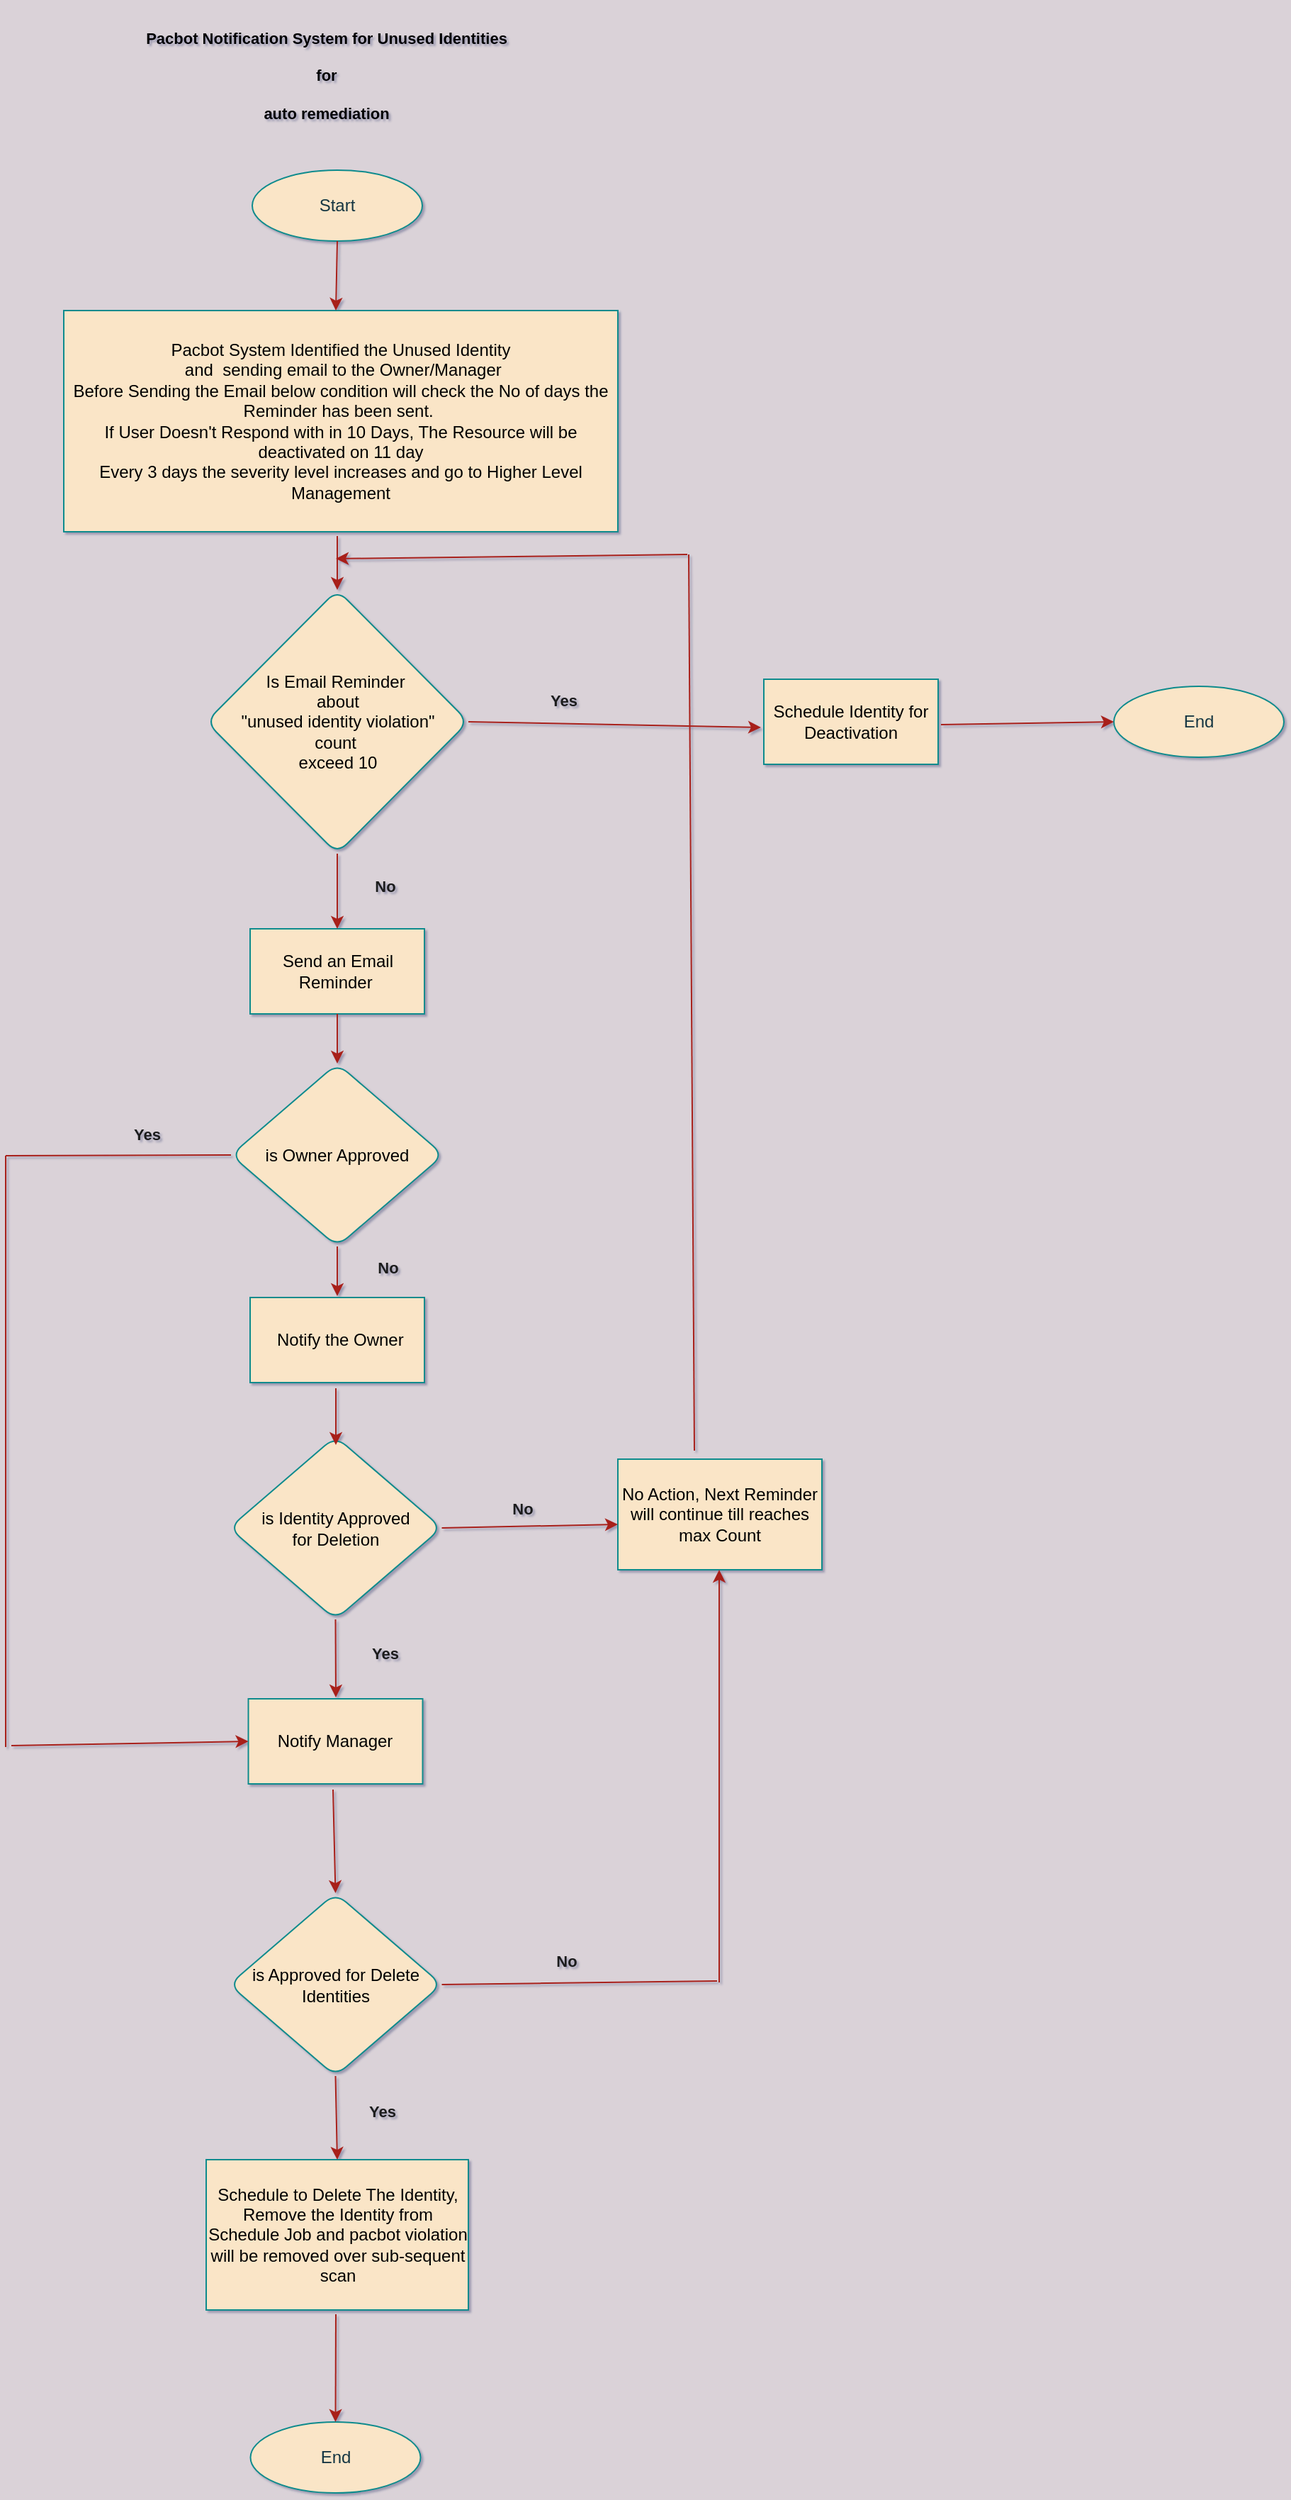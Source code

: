 <mxfile version="20.5.1" type="github" pages="3">
  <diagram id="2F7PlmNA8KwAkaLONM8t" name="Page-1">
    <mxGraphModel dx="1038" dy="5260" grid="0" gridSize="10" guides="1" tooltips="1" connect="1" arrows="1" fold="1" page="1" pageScale="1" pageWidth="3300" pageHeight="4681" background="#DAD2D8" math="0" shadow="1">
      <root>
        <mxCell id="0" />
        <mxCell id="1" parent="0" />
        <mxCell id="W3dbQqCWbhaAqqRiF6k4-5" value="&lt;p style=&quot;line-height: 1.3;&quot;&gt;&lt;/p&gt;&lt;div style=&quot;font-size: 11px;&quot;&gt;&lt;span style=&quot;background-color: initial;&quot;&gt;&lt;font style=&quot;font-size: 11px; line-height: 0.5;&quot;&gt;Pacbot Notification System for Unused Identities&lt;/font&gt;&lt;/span&gt;&lt;/div&gt;&lt;div style=&quot;font-size: 11px;&quot;&gt;&lt;font style=&quot;font-size: 11px;&quot;&gt;&lt;br&gt;&lt;/font&gt;&lt;/div&gt;&lt;div style=&quot;font-size: 11px;&quot;&gt;&lt;span style=&quot;background-color: initial;&quot;&gt;&lt;font style=&quot;font-size: 11px;&quot;&gt;for&lt;/font&gt;&lt;/span&gt;&lt;/div&gt;&lt;div style=&quot;font-size: 11px;&quot;&gt;&lt;font style=&quot;font-size: 11px;&quot;&gt;&lt;br&gt;&lt;/font&gt;&lt;/div&gt;&lt;div style=&quot;font-size: 11px;&quot;&gt;&lt;span style=&quot;background-color: initial;&quot;&gt;&lt;font style=&quot;font-size: 11px;&quot;&gt;auto remediation&lt;/font&gt;&lt;/span&gt;&lt;/div&gt;&lt;div style=&quot;font-size: 11px;&quot;&gt;&lt;br&gt;&lt;/div&gt;&lt;p&gt;&lt;/p&gt;" style="text;html=1;align=center;verticalAlign=middle;resizable=0;points=[];autosize=1;strokeColor=none;fillColor=none;fontStyle=1" parent="1" vertex="1">
          <mxGeometry x="302" y="-55" width="280" height="120" as="geometry" />
        </mxCell>
        <mxCell id="R-KmBz6XwgTwp_nhuJev-1" value="Start" style="ellipse;whiteSpace=wrap;html=1;fillColor=#FAE5C7;strokeColor=#0F8B8D;fontColor=#143642;rounded=1;" vertex="1" parent="1">
          <mxGeometry x="390" y="65" width="120" height="50" as="geometry" />
        </mxCell>
        <mxCell id="dmY6eLyhcPaqUCEm_zDu-1" value="&lt;span style=&quot;color: rgb(0, 0, 0);&quot;&gt;Pacbot System Identified the Unused Identity&lt;/span&gt;&lt;br style=&quot;color: rgb(0, 0, 0);&quot;&gt;&lt;span style=&quot;color: rgb(0, 0, 0);&quot;&gt;&amp;nbsp;and&amp;nbsp; sending email to the Owner/Manager&lt;/span&gt;&lt;br style=&quot;color: rgb(0, 0, 0);&quot;&gt;&lt;span style=&quot;color: rgb(0, 0, 0);&quot;&gt;Before Sending the Email below condition will check the No of days the Reminder has been sent.&amp;nbsp;&lt;/span&gt;&lt;br style=&quot;color: rgb(0, 0, 0);&quot;&gt;&lt;span style=&quot;color: rgb(0, 0, 0);&quot;&gt;If User Doesn&#39;t Respond with in 10 Days, The Resource will be deactivated on 11 day&lt;/span&gt;&lt;br style=&quot;color: rgb(0, 0, 0);&quot;&gt;&lt;span style=&quot;color: rgb(0, 0, 0);&quot;&gt;Every 3 days the severity level increases and go to Higher Level Management&lt;/span&gt;" style="rounded=0;whiteSpace=wrap;html=1;fillColor=#FAE5C7;strokeColor=#0F8B8D;fontColor=#143642;" vertex="1" parent="1">
          <mxGeometry x="257" y="164" width="391" height="156" as="geometry" />
        </mxCell>
        <mxCell id="9-DCRsT159qGD98qSrp3-1" value="" style="endArrow=classic;html=1;rounded=1;strokeColor=#A8201A;fontColor=#143642;fillColor=#FAE5C7;exitX=0.5;exitY=1;exitDx=0;exitDy=0;" edge="1" parent="1" source="R-KmBz6XwgTwp_nhuJev-1">
          <mxGeometry width="50" height="50" relative="1" as="geometry">
            <mxPoint x="400" y="110" as="sourcePoint" />
            <mxPoint x="449" y="164" as="targetPoint" />
          </mxGeometry>
        </mxCell>
        <mxCell id="jwTIWn02udrRTznz_PSJ-1" value="&lt;span style=&quot;color: rgb(0, 0, 0);&quot;&gt;Is Email Reminder&amp;nbsp;&lt;/span&gt;&lt;br style=&quot;color: rgb(0, 0, 0);&quot;&gt;&lt;span style=&quot;color: rgb(0, 0, 0);&quot;&gt;about&lt;/span&gt;&lt;br style=&quot;color: rgb(0, 0, 0);&quot;&gt;&lt;span style=&quot;color: rgb(0, 0, 0);&quot;&gt;&quot;unused identity violation&quot;&lt;/span&gt;&lt;br style=&quot;color: rgb(0, 0, 0);&quot;&gt;&lt;span style=&quot;color: rgb(0, 0, 0);&quot;&gt;count&amp;nbsp;&lt;/span&gt;&lt;br style=&quot;color: rgb(0, 0, 0);&quot;&gt;&lt;span style=&quot;color: rgb(0, 0, 0);&quot;&gt;exceed 10&lt;/span&gt;" style="rhombus;whiteSpace=wrap;html=1;fillColor=#FAE5C7;strokeColor=#0F8B8D;fontColor=#143642;rounded=1;" vertex="1" parent="1">
          <mxGeometry x="357.5" y="361" width="185" height="186" as="geometry" />
        </mxCell>
        <mxCell id="jwTIWn02udrRTznz_PSJ-2" value="" style="endArrow=classic;html=1;rounded=1;fontSize=11;fontColor=#FF6666;strokeColor=#A8201A;entryX=0.5;entryY=0;entryDx=0;entryDy=0;" edge="1" parent="1" target="jwTIWn02udrRTznz_PSJ-1">
          <mxGeometry width="50" height="50" relative="1" as="geometry">
            <mxPoint x="450" y="323" as="sourcePoint" />
            <mxPoint x="554" y="335" as="targetPoint" />
          </mxGeometry>
        </mxCell>
        <mxCell id="QlsAtQ3_KcV__r5to2Hw-1" value="&lt;span style=&quot;color: rgb(0, 0, 0);&quot;&gt;Schedule Identity for Deactivation&lt;/span&gt;" style="rounded=0;whiteSpace=wrap;html=1;strokeColor=#0F8B8D;fontColor=#143642;fillColor=#FAE5C7;" vertex="1" parent="1">
          <mxGeometry x="751" y="424" width="123" height="60" as="geometry" />
        </mxCell>
        <mxCell id="QlsAtQ3_KcV__r5to2Hw-2" value="" style="endArrow=classic;html=1;rounded=1;strokeColor=#A8201A;fontSize=11;fontColor=#FF6666;exitX=1;exitY=0.5;exitDx=0;exitDy=0;" edge="1" parent="1" source="jwTIWn02udrRTznz_PSJ-1">
          <mxGeometry width="50" height="50" relative="1" as="geometry">
            <mxPoint x="606" y="523" as="sourcePoint" />
            <mxPoint x="749" y="458" as="targetPoint" />
          </mxGeometry>
        </mxCell>
        <mxCell id="QlsAtQ3_KcV__r5to2Hw-3" value="&lt;font color=&quot;#1a1a1a&quot;&gt;&lt;b&gt;Yes&lt;/b&gt;&lt;/font&gt;" style="text;html=1;strokeColor=none;fillColor=none;align=center;verticalAlign=middle;whiteSpace=wrap;rounded=0;fontSize=11;fontColor=#FF6666;" vertex="1" parent="1">
          <mxGeometry x="580" y="424" width="60" height="30" as="geometry" />
        </mxCell>
        <mxCell id="QlsAtQ3_KcV__r5to2Hw-4" value="End" style="ellipse;whiteSpace=wrap;html=1;fillColor=#FAE5C7;strokeColor=#0F8B8D;fontColor=#143642;rounded=1;" vertex="1" parent="1">
          <mxGeometry x="998" y="429" width="120" height="50" as="geometry" />
        </mxCell>
        <mxCell id="QlsAtQ3_KcV__r5to2Hw-5" value="" style="endArrow=classic;html=1;rounded=1;strokeColor=#A8201A;fontSize=11;fontColor=#1A1A1A;entryX=0;entryY=0.5;entryDx=0;entryDy=0;" edge="1" parent="1" target="QlsAtQ3_KcV__r5to2Hw-4">
          <mxGeometry width="50" height="50" relative="1" as="geometry">
            <mxPoint x="876" y="456" as="sourcePoint" />
            <mxPoint x="947" y="418" as="targetPoint" />
          </mxGeometry>
        </mxCell>
        <mxCell id="QlsAtQ3_KcV__r5to2Hw-8" value="" style="endArrow=classic;html=1;rounded=1;strokeColor=#A8201A;fontSize=11;fontColor=#1A1A1A;" edge="1" parent="1">
          <mxGeometry width="50" height="50" relative="1" as="geometry">
            <mxPoint x="697" y="336" as="sourcePoint" />
            <mxPoint x="449" y="339" as="targetPoint" />
          </mxGeometry>
        </mxCell>
        <mxCell id="QlsAtQ3_KcV__r5to2Hw-9" value="&lt;span style=&quot;color: rgb(0, 0, 0);&quot;&gt;Send an Email Reminder&amp;nbsp;&lt;/span&gt;" style="rounded=0;whiteSpace=wrap;html=1;strokeColor=#0F8B8D;fontColor=#143642;fillColor=#FAE5C7;" vertex="1" parent="1">
          <mxGeometry x="388.5" y="600" width="123" height="60" as="geometry" />
        </mxCell>
        <mxCell id="QlsAtQ3_KcV__r5to2Hw-10" value="" style="endArrow=classic;html=1;rounded=1;strokeColor=#A8201A;fontSize=11;fontColor=#1A1A1A;entryX=0.5;entryY=0;entryDx=0;entryDy=0;exitX=0.5;exitY=1;exitDx=0;exitDy=0;" edge="1" parent="1" source="jwTIWn02udrRTznz_PSJ-1" target="QlsAtQ3_KcV__r5to2Hw-9">
          <mxGeometry width="50" height="50" relative="1" as="geometry">
            <mxPoint x="469" y="557" as="sourcePoint" />
            <mxPoint x="519" y="507" as="targetPoint" />
          </mxGeometry>
        </mxCell>
        <mxCell id="QlsAtQ3_KcV__r5to2Hw-11" value="&lt;b&gt;No&lt;/b&gt;" style="text;html=1;strokeColor=none;fillColor=none;align=center;verticalAlign=middle;whiteSpace=wrap;rounded=0;fontSize=11;fontColor=#1A1A1A;" vertex="1" parent="1">
          <mxGeometry x="454" y="555" width="60" height="30" as="geometry" />
        </mxCell>
        <mxCell id="QTlcEq7IekAfTr4NuBot-1" value="&lt;span style=&quot;color: rgb(0, 0, 0);&quot;&gt;is Owner Approved&lt;/span&gt;" style="rhombus;whiteSpace=wrap;html=1;fillColor=#FAE5C7;strokeColor=#0F8B8D;fontColor=#143642;rounded=1;" vertex="1" parent="1">
          <mxGeometry x="375" y="695" width="150" height="129" as="geometry" />
        </mxCell>
        <mxCell id="QTlcEq7IekAfTr4NuBot-2" value="" style="endArrow=classic;html=1;rounded=1;strokeColor=#A8201A;fontSize=11;fontColor=#1A1A1A;exitX=0.5;exitY=1;exitDx=0;exitDy=0;entryX=0.5;entryY=0;entryDx=0;entryDy=0;" edge="1" parent="1" source="QlsAtQ3_KcV__r5to2Hw-9" target="QTlcEq7IekAfTr4NuBot-1">
          <mxGeometry width="50" height="50" relative="1" as="geometry">
            <mxPoint x="478.75" y="708" as="sourcePoint" />
            <mxPoint x="528.75" y="658" as="targetPoint" />
          </mxGeometry>
        </mxCell>
        <mxCell id="QTlcEq7IekAfTr4NuBot-3" value="" style="endArrow=classic;html=1;rounded=1;strokeColor=#A8201A;fontSize=11;fontColor=#1A1A1A;exitX=0.5;exitY=1;exitDx=0;exitDy=0;" edge="1" parent="1" source="QTlcEq7IekAfTr4NuBot-1">
          <mxGeometry width="50" height="50" relative="1" as="geometry">
            <mxPoint x="469" y="837" as="sourcePoint" />
            <mxPoint x="450" y="859" as="targetPoint" />
          </mxGeometry>
        </mxCell>
        <mxCell id="QTlcEq7IekAfTr4NuBot-4" value="" style="endArrow=none;html=1;rounded=1;strokeColor=#A8201A;fontSize=11;fontColor=#1A1A1A;entryX=0;entryY=0.5;entryDx=0;entryDy=0;" edge="1" parent="1" target="QTlcEq7IekAfTr4NuBot-1">
          <mxGeometry width="50" height="50" relative="1" as="geometry">
            <mxPoint x="216" y="760" as="sourcePoint" />
            <mxPoint x="331" y="748" as="targetPoint" />
          </mxGeometry>
        </mxCell>
        <mxCell id="QTlcEq7IekAfTr4NuBot-5" value="&lt;span style=&quot;color: rgb(0, 0, 0);&quot;&gt;&amp;nbsp;Notify the Owner&lt;/span&gt;" style="rounded=0;whiteSpace=wrap;html=1;strokeColor=#0F8B8D;fontColor=#143642;fillColor=#FAE5C7;" vertex="1" parent="1">
          <mxGeometry x="388.5" y="860" width="123" height="60" as="geometry" />
        </mxCell>
        <mxCell id="QTlcEq7IekAfTr4NuBot-6" value="&lt;span style=&quot;color: rgb(0, 0, 0);&quot;&gt;is Identity Approved&lt;/span&gt;&lt;br style=&quot;color: rgb(0, 0, 0);&quot;&gt;&lt;span style=&quot;color: rgb(0, 0, 0);&quot;&gt;for Deletion&lt;/span&gt;" style="rhombus;whiteSpace=wrap;html=1;fillColor=#FAE5C7;strokeColor=#0F8B8D;fontColor=#143642;rounded=1;" vertex="1" parent="1">
          <mxGeometry x="373.75" y="958" width="150" height="129" as="geometry" />
        </mxCell>
        <mxCell id="QTlcEq7IekAfTr4NuBot-7" value="" style="endArrow=classic;html=1;rounded=1;strokeColor=#A8201A;fontSize=11;fontColor=#1A1A1A;" edge="1" parent="1">
          <mxGeometry width="50" height="50" relative="1" as="geometry">
            <mxPoint x="449" y="924" as="sourcePoint" />
            <mxPoint x="449" y="964" as="targetPoint" />
          </mxGeometry>
        </mxCell>
        <mxCell id="QTlcEq7IekAfTr4NuBot-9" value="&lt;span style=&quot;color: rgb(0, 0, 0);&quot;&gt;No Action, Next Reminder will continue till reaches max Count&lt;/span&gt;" style="rounded=0;whiteSpace=wrap;html=1;strokeColor=#0F8B8D;fontColor=#143642;fillColor=#FAE5C7;" vertex="1" parent="1">
          <mxGeometry x="648" y="974" width="144" height="78" as="geometry" />
        </mxCell>
        <mxCell id="QTlcEq7IekAfTr4NuBot-10" value="No" style="text;html=1;strokeColor=none;fillColor=none;align=center;verticalAlign=middle;whiteSpace=wrap;rounded=0;fontSize=11;fontColor=#1A1A1A;fontStyle=1" vertex="1" parent="1">
          <mxGeometry x="551" y="994" width="60" height="30" as="geometry" />
        </mxCell>
        <mxCell id="QTlcEq7IekAfTr4NuBot-11" value="" style="endArrow=classic;html=1;rounded=1;strokeColor=#A8201A;fontSize=11;fontColor=#1A1A1A;exitX=1;exitY=0.5;exitDx=0;exitDy=0;" edge="1" parent="1" source="QTlcEq7IekAfTr4NuBot-6">
          <mxGeometry width="50" height="50" relative="1" as="geometry">
            <mxPoint x="651" y="1047" as="sourcePoint" />
            <mxPoint x="648" y="1020" as="targetPoint" />
          </mxGeometry>
        </mxCell>
        <mxCell id="QTlcEq7IekAfTr4NuBot-12" value="&lt;span style=&quot;color: rgb(0, 0, 0);&quot;&gt;Notify Manager&lt;/span&gt;" style="rounded=0;whiteSpace=wrap;html=1;strokeColor=#0F8B8D;fontColor=#143642;fillColor=#FAE5C7;" vertex="1" parent="1">
          <mxGeometry x="387.25" y="1143" width="123" height="60" as="geometry" />
        </mxCell>
        <mxCell id="QTlcEq7IekAfTr4NuBot-13" value="" style="endArrow=classic;html=1;rounded=1;strokeColor=#A8201A;fontSize=11;fontColor=#1A1A1A;exitX=0.5;exitY=1;exitDx=0;exitDy=0;" edge="1" parent="1" source="QTlcEq7IekAfTr4NuBot-6">
          <mxGeometry width="50" height="50" relative="1" as="geometry">
            <mxPoint x="464" y="1098" as="sourcePoint" />
            <mxPoint x="449" y="1142" as="targetPoint" />
          </mxGeometry>
        </mxCell>
        <mxCell id="QTlcEq7IekAfTr4NuBot-16" value="Yes" style="text;html=1;strokeColor=none;fillColor=none;align=center;verticalAlign=middle;whiteSpace=wrap;rounded=0;fontSize=11;fontColor=#1A1A1A;fontStyle=1" vertex="1" parent="1">
          <mxGeometry x="454" y="1096" width="60" height="30" as="geometry" />
        </mxCell>
        <mxCell id="QTlcEq7IekAfTr4NuBot-17" value="&lt;span style=&quot;color: rgb(0, 0, 0);&quot;&gt;is Approved for Delete Identities&lt;/span&gt;" style="rhombus;whiteSpace=wrap;html=1;fillColor=#FAE5C7;strokeColor=#0F8B8D;fontColor=#143642;rounded=1;" vertex="1" parent="1">
          <mxGeometry x="373.75" y="1280" width="150" height="129" as="geometry" />
        </mxCell>
        <mxCell id="QTlcEq7IekAfTr4NuBot-18" value="" style="endArrow=classic;html=1;rounded=1;strokeColor=#A8201A;fontSize=11;fontColor=#1A1A1A;entryX=0.5;entryY=0;entryDx=0;entryDy=0;" edge="1" parent="1" target="QTlcEq7IekAfTr4NuBot-17">
          <mxGeometry width="50" height="50" relative="1" as="geometry">
            <mxPoint x="447" y="1207" as="sourcePoint" />
            <mxPoint x="599" y="1225" as="targetPoint" />
          </mxGeometry>
        </mxCell>
        <mxCell id="QTlcEq7IekAfTr4NuBot-19" value="" style="endArrow=none;html=1;rounded=1;strokeColor=#A8201A;fontSize=11;fontColor=#1A1A1A;exitX=1;exitY=0.5;exitDx=0;exitDy=0;" edge="1" parent="1" source="QTlcEq7IekAfTr4NuBot-17">
          <mxGeometry width="50" height="50" relative="1" as="geometry">
            <mxPoint x="556" y="1353" as="sourcePoint" />
            <mxPoint x="718" y="1342" as="targetPoint" />
          </mxGeometry>
        </mxCell>
        <mxCell id="QTlcEq7IekAfTr4NuBot-20" value="No" style="text;html=1;strokeColor=none;fillColor=none;align=center;verticalAlign=middle;whiteSpace=wrap;rounded=0;fontSize=11;fontColor=#1A1A1A;fontStyle=1" vertex="1" parent="1">
          <mxGeometry x="582" y="1313" width="60" height="30" as="geometry" />
        </mxCell>
        <mxCell id="QTlcEq7IekAfTr4NuBot-21" value="&lt;span style=&quot;color: rgb(0, 0, 0);&quot;&gt;Schedule to Delete The Identity, Remove the Identity from Schedule Job and pacbot violation will be removed over sub-sequent scan&lt;/span&gt;" style="rounded=0;whiteSpace=wrap;html=1;strokeColor=#0F8B8D;fontColor=#143642;fillColor=#FAE5C7;" vertex="1" parent="1">
          <mxGeometry x="357.5" y="1468" width="185" height="106" as="geometry" />
        </mxCell>
        <mxCell id="QTlcEq7IekAfTr4NuBot-22" value="" style="endArrow=classic;html=1;rounded=1;strokeColor=#A8201A;fontSize=11;fontColor=#1A1A1A;exitX=0.5;exitY=1;exitDx=0;exitDy=0;entryX=0.5;entryY=0;entryDx=0;entryDy=0;" edge="1" parent="1" source="QTlcEq7IekAfTr4NuBot-17" target="QTlcEq7IekAfTr4NuBot-21">
          <mxGeometry width="50" height="50" relative="1" as="geometry">
            <mxPoint x="492.5" y="1431" as="sourcePoint" />
            <mxPoint x="542.5" y="1381" as="targetPoint" />
          </mxGeometry>
        </mxCell>
        <mxCell id="QTlcEq7IekAfTr4NuBot-23" value="Yes" style="text;html=1;strokeColor=none;fillColor=none;align=center;verticalAlign=middle;whiteSpace=wrap;rounded=0;fontSize=11;fontColor=#1A1A1A;fontStyle=1" vertex="1" parent="1">
          <mxGeometry x="451.5" y="1419" width="60" height="30" as="geometry" />
        </mxCell>
        <mxCell id="QTlcEq7IekAfTr4NuBot-24" value="End" style="ellipse;whiteSpace=wrap;html=1;fillColor=#FAE5C7;strokeColor=#0F8B8D;fontColor=#143642;rounded=1;" vertex="1" parent="1">
          <mxGeometry x="388.75" y="1653" width="120" height="50" as="geometry" />
        </mxCell>
        <mxCell id="QTlcEq7IekAfTr4NuBot-25" value="" style="endArrow=classic;html=1;rounded=1;strokeColor=#A8201A;fontSize=11;fontColor=#1A1A1A;entryX=0.5;entryY=0;entryDx=0;entryDy=0;" edge="1" parent="1" target="QTlcEq7IekAfTr4NuBot-24">
          <mxGeometry width="50" height="50" relative="1" as="geometry">
            <mxPoint x="449" y="1577" as="sourcePoint" />
            <mxPoint x="452" y="1652" as="targetPoint" />
          </mxGeometry>
        </mxCell>
        <mxCell id="QTlcEq7IekAfTr4NuBot-26" value="" style="endArrow=classic;html=1;rounded=1;strokeColor=#A8201A;fontSize=11;fontColor=#1A1A1A;" edge="1" parent="1">
          <mxGeometry width="50" height="50" relative="1" as="geometry">
            <mxPoint x="719.5" y="1343" as="sourcePoint" />
            <mxPoint x="719.5" y="1052" as="targetPoint" />
          </mxGeometry>
        </mxCell>
        <mxCell id="QTlcEq7IekAfTr4NuBot-28" value="" style="endArrow=none;html=1;rounded=1;strokeColor=#A8201A;fontSize=11;fontColor=#1A1A1A;" edge="1" parent="1">
          <mxGeometry width="50" height="50" relative="1" as="geometry">
            <mxPoint x="702" y="968" as="sourcePoint" />
            <mxPoint x="698" y="336" as="targetPoint" />
          </mxGeometry>
        </mxCell>
        <mxCell id="QTlcEq7IekAfTr4NuBot-32" value="" style="endArrow=classic;html=1;rounded=1;strokeColor=#A8201A;fontSize=11;fontColor=#1A1A1A;entryX=0;entryY=0.5;entryDx=0;entryDy=0;" edge="1" parent="1" target="QTlcEq7IekAfTr4NuBot-12">
          <mxGeometry width="50" height="50" relative="1" as="geometry">
            <mxPoint x="220" y="1176" as="sourcePoint" />
            <mxPoint x="337" y="1155" as="targetPoint" />
          </mxGeometry>
        </mxCell>
        <mxCell id="QTlcEq7IekAfTr4NuBot-33" value="" style="endArrow=none;html=1;rounded=1;strokeColor=#A8201A;fontSize=11;fontColor=#1A1A1A;" edge="1" parent="1">
          <mxGeometry width="50" height="50" relative="1" as="geometry">
            <mxPoint x="216" y="1177" as="sourcePoint" />
            <mxPoint x="216" y="760" as="targetPoint" />
          </mxGeometry>
        </mxCell>
        <mxCell id="QTlcEq7IekAfTr4NuBot-34" value="No" style="text;html=1;strokeColor=none;fillColor=none;align=center;verticalAlign=middle;whiteSpace=wrap;rounded=0;fontSize=11;fontColor=#1A1A1A;fontStyle=1" vertex="1" parent="1">
          <mxGeometry x="456" y="824" width="60" height="30" as="geometry" />
        </mxCell>
        <mxCell id="QTlcEq7IekAfTr4NuBot-35" value="Yes" style="text;html=1;strokeColor=none;fillColor=none;align=center;verticalAlign=middle;whiteSpace=wrap;rounded=0;fontSize=11;fontColor=#1A1A1A;fontStyle=1" vertex="1" parent="1">
          <mxGeometry x="286" y="730" width="60" height="30" as="geometry" />
        </mxCell>
      </root>
    </mxGraphModel>
  </diagram>
  <diagram id="825jTVbD74pwmTZDXjiH" name="Page-2">
    <mxGraphModel dx="1038" dy="579" grid="1" gridSize="10" guides="1" tooltips="1" connect="1" arrows="1" fold="1" page="1" pageScale="1" pageWidth="850" pageHeight="1100" background="#DAD2D8" math="0" shadow="0">
      <root>
        <mxCell id="0" />
        <mxCell id="1" parent="0" />
        <mxCell id="1SHm4hPK-HVv81CH3Bw4-1" value="&lt;span&gt;Pacbot Notification System&lt;br&gt;to remove unused IAM Identities-User and Role&lt;/span&gt;" style="text;html=1;align=center;verticalAlign=middle;resizable=0;points=[];autosize=1;strokeColor=none;fillColor=none;fontColor=#143642;rounded=1;" parent="1" vertex="1">
          <mxGeometry x="260" y="5" width="280" height="40" as="geometry" />
        </mxCell>
        <mxCell id="a-1qxkQPkkysgRtW_MTr-1" value="Start" style="ellipse;whiteSpace=wrap;html=1;fillColor=#FAE5C7;strokeColor=#0F8B8D;fontColor=#143642;rounded=1;" parent="1" vertex="1">
          <mxGeometry x="340" y="60" width="120" height="50" as="geometry" />
        </mxCell>
        <mxCell id="7wdDZhYkI96YHoR5jbr_-1" value="Identify the unused accounts and roles and notify the owner" style="rounded=0;whiteSpace=wrap;html=1;fillColor=#FAE5C7;strokeColor=#0F8B8D;fontColor=#143642;" parent="1" vertex="1">
          <mxGeometry x="340" y="150" width="120" height="60" as="geometry" />
        </mxCell>
        <mxCell id="zMxUUMqIKeQ8fVVgzI87-1" value="&amp;nbsp;Is no of Email Reminders exceed max count" style="rhombus;whiteSpace=wrap;html=1;fillColor=#FAE5C7;strokeColor=#0F8B8D;fontColor=#143642;rounded=1;" parent="1" vertex="1">
          <mxGeometry x="325" y="240" width="150" height="160" as="geometry" />
        </mxCell>
        <mxCell id="ic0EezxAscp7aKQCOM13-2" value="Send the Email Reminder" style="rounded=0;whiteSpace=wrap;html=1;strokeColor=#0F8B8D;fontColor=#143642;fillColor=#FAE5C7;" parent="1" vertex="1">
          <mxGeometry x="340" y="440" width="120" height="60" as="geometry" />
        </mxCell>
        <mxCell id="94RmXtZy_hZAy45wh5ry-2" value="&lt;span style=&quot;color: rgb(0, 0, 0);&quot;&gt;is Approved for Deletion by Owner&lt;/span&gt;" style="rhombus;whiteSpace=wrap;html=1;fillColor=#FAE5C7;strokeColor=#0F8B8D;fontColor=#143642;rounded=1;" parent="1" vertex="1">
          <mxGeometry x="315" y="540" width="170" height="160" as="geometry" />
        </mxCell>
        <mxCell id="DrW6kKM9lPLiyRGYpazw-1" value="Notify the Manager" style="rounded=0;whiteSpace=wrap;html=1;strokeColor=#0F8B8D;fontColor=#143642;fillColor=#FAE5C7;" parent="1" vertex="1">
          <mxGeometry x="325" y="740" width="150" height="60" as="geometry" />
        </mxCell>
        <mxCell id="DK-w31bb5x8y7gX2XaGW-3" value="&lt;span style=&quot;color: rgb(0, 0, 0);&quot;&gt;is Approved for Deletion by Manager&lt;/span&gt;" style="rhombus;whiteSpace=wrap;html=1;fillColor=#FAE5C7;strokeColor=#0F8B8D;fontColor=#143642;rounded=1;" parent="1" vertex="1">
          <mxGeometry x="315" y="840" width="170" height="160" as="geometry" />
        </mxCell>
        <mxCell id="vRnMGKTtuLfXFsGvwRMY-1" value="Remove the identity from scheduled JOB" style="rounded=0;whiteSpace=wrap;html=1;strokeColor=#0F8B8D;fontColor=#143642;fillColor=#FAE5C7;" parent="1" vertex="1">
          <mxGeometry x="335" y="1110" width="120" height="60" as="geometry" />
        </mxCell>
        <mxCell id="vRnMGKTtuLfXFsGvwRMY-2" value="Mark the identity for Deletion" style="rounded=0;whiteSpace=wrap;html=1;strokeColor=#0F8B8D;fontColor=#143642;fillColor=#FAE5C7;" parent="1" vertex="1">
          <mxGeometry x="335" y="1220" width="120" height="60" as="geometry" />
        </mxCell>
        <mxCell id="NFCe-IUsvdAm8rzY-eAQ-1" value="End" style="ellipse;whiteSpace=wrap;html=1;rounded=0;strokeColor=#0F8B8D;fontColor=#143642;fillColor=#FAE5C7;" parent="1" vertex="1">
          <mxGeometry x="335" y="1320" width="120" height="80" as="geometry" />
        </mxCell>
        <mxCell id="08QDFl62JGAp28Ak1xsh-1" value="" style="endArrow=classic;html=1;rounded=1;strokeColor=#A8201A;fontColor=#143642;fillColor=#FAE5C7;" parent="1" edge="1">
          <mxGeometry width="50" height="50" relative="1" as="geometry">
            <mxPoint x="680" y="1050" as="sourcePoint" />
            <mxPoint x="400" y="1050" as="targetPoint" />
          </mxGeometry>
        </mxCell>
        <mxCell id="08QDFl62JGAp28Ak1xsh-2" value="" style="endArrow=none;html=1;rounded=1;strokeColor=#A8201A;fontColor=#143642;fillColor=#FAE5C7;" parent="1" edge="1">
          <mxGeometry width="50" height="50" relative="1" as="geometry">
            <mxPoint x="680" y="1050" as="sourcePoint" />
            <mxPoint x="680" y="320" as="targetPoint" />
          </mxGeometry>
        </mxCell>
        <mxCell id="08QDFl62JGAp28Ak1xsh-3" value="" style="endArrow=none;html=1;rounded=1;strokeColor=#A8201A;fontColor=#143642;fillColor=#FAE5C7;exitX=1;exitY=0.5;exitDx=0;exitDy=0;" parent="1" source="zMxUUMqIKeQ8fVVgzI87-1" edge="1">
          <mxGeometry width="50" height="50" relative="1" as="geometry">
            <mxPoint x="650" y="380" as="sourcePoint" />
            <mxPoint x="680" y="320" as="targetPoint" />
          </mxGeometry>
        </mxCell>
        <mxCell id="08QDFl62JGAp28Ak1xsh-4" value="Yes" style="text;html=1;strokeColor=none;fillColor=none;align=center;verticalAlign=middle;whiteSpace=wrap;rounded=0;fontColor=#143642;" parent="1" vertex="1">
          <mxGeometry x="520" y="290" width="60" height="30" as="geometry" />
        </mxCell>
        <mxCell id="08QDFl62JGAp28Ak1xsh-7" value="" style="endArrow=classic;html=1;rounded=1;strokeColor=#A8201A;fontColor=#143642;fillColor=#FAE5C7;exitX=0.5;exitY=1;exitDx=0;exitDy=0;entryX=0.5;entryY=0;entryDx=0;entryDy=0;" parent="1" source="vRnMGKTtuLfXFsGvwRMY-1" target="vRnMGKTtuLfXFsGvwRMY-2" edge="1">
          <mxGeometry width="50" height="50" relative="1" as="geometry">
            <mxPoint x="385" y="1210" as="sourcePoint" />
            <mxPoint x="410" y="1210" as="targetPoint" />
          </mxGeometry>
        </mxCell>
        <mxCell id="08QDFl62JGAp28Ak1xsh-8" value="" style="endArrow=classic;html=1;rounded=1;strokeColor=#A8201A;fontColor=#143642;fillColor=#FAE5C7;exitX=0.5;exitY=1;exitDx=0;exitDy=0;" parent="1" source="DK-w31bb5x8y7gX2XaGW-3" edge="1">
          <mxGeometry width="50" height="50" relative="1" as="geometry">
            <mxPoint x="360" y="1050" as="sourcePoint" />
            <mxPoint x="400" y="1100" as="targetPoint" />
          </mxGeometry>
        </mxCell>
        <mxCell id="08QDFl62JGAp28Ak1xsh-9" value="" style="endArrow=classic;html=1;rounded=1;strokeColor=#A8201A;fontColor=#143642;fillColor=#FAE5C7;exitX=0.5;exitY=1;exitDx=0;exitDy=0;entryX=0.5;entryY=0;entryDx=0;entryDy=0;" parent="1" source="vRnMGKTtuLfXFsGvwRMY-2" target="NFCe-IUsvdAm8rzY-eAQ-1" edge="1">
          <mxGeometry width="50" height="50" relative="1" as="geometry">
            <mxPoint x="405" y="1330" as="sourcePoint" />
            <mxPoint x="395" y="1310" as="targetPoint" />
          </mxGeometry>
        </mxCell>
        <mxCell id="08QDFl62JGAp28Ak1xsh-10" value="" style="endArrow=classic;html=1;rounded=1;strokeColor=#A8201A;fontColor=#143642;fillColor=#FAE5C7;entryX=0.5;entryY=0;entryDx=0;entryDy=0;exitX=0.5;exitY=1;exitDx=0;exitDy=0;" parent="1" source="DrW6kKM9lPLiyRGYpazw-1" target="DK-w31bb5x8y7gX2XaGW-3" edge="1">
          <mxGeometry width="50" height="50" relative="1" as="geometry">
            <mxPoint x="385" y="830" as="sourcePoint" />
            <mxPoint x="435" y="780" as="targetPoint" />
          </mxGeometry>
        </mxCell>
        <mxCell id="08QDFl62JGAp28Ak1xsh-11" value="" style="endArrow=classic;html=1;rounded=1;strokeColor=#A8201A;fontColor=#143642;fillColor=#FAE5C7;entryX=0.5;entryY=0;entryDx=0;entryDy=0;" parent="1" target="DrW6kKM9lPLiyRGYpazw-1" edge="1">
          <mxGeometry width="50" height="50" relative="1" as="geometry">
            <mxPoint x="400" y="700" as="sourcePoint" />
            <mxPoint x="420" y="730" as="targetPoint" />
          </mxGeometry>
        </mxCell>
        <mxCell id="08QDFl62JGAp28Ak1xsh-14" value="" style="endArrow=classic;html=1;rounded=1;strokeColor=#A8201A;fontColor=#143642;fillColor=#FAE5C7;exitX=0.5;exitY=1;exitDx=0;exitDy=0;entryX=0.5;entryY=0;entryDx=0;entryDy=0;" parent="1" source="zMxUUMqIKeQ8fVVgzI87-1" target="ic0EezxAscp7aKQCOM13-2" edge="1">
          <mxGeometry width="50" height="50" relative="1" as="geometry">
            <mxPoint x="425" y="420" as="sourcePoint" />
            <mxPoint x="475" y="370" as="targetPoint" />
          </mxGeometry>
        </mxCell>
        <mxCell id="08QDFl62JGAp28Ak1xsh-15" value="" style="endArrow=classic;html=1;rounded=1;strokeColor=#A8201A;fontColor=#143642;fillColor=#FAE5C7;entryX=0.5;entryY=0;entryDx=0;entryDy=0;" parent="1" target="94RmXtZy_hZAy45wh5ry-2" edge="1">
          <mxGeometry width="50" height="50" relative="1" as="geometry">
            <mxPoint x="400" y="500" as="sourcePoint" />
            <mxPoint x="410" y="530" as="targetPoint" />
          </mxGeometry>
        </mxCell>
        <mxCell id="08QDFl62JGAp28Ak1xsh-16" value="" style="endArrow=classic;html=1;rounded=1;strokeColor=#A8201A;fontColor=#143642;fillColor=#FAE5C7;exitX=0.5;exitY=1;exitDx=0;exitDy=0;entryX=0.5;entryY=0;entryDx=0;entryDy=0;" parent="1" source="7wdDZhYkI96YHoR5jbr_-1" target="zMxUUMqIKeQ8fVVgzI87-1" edge="1">
          <mxGeometry width="50" height="50" relative="1" as="geometry">
            <mxPoint x="530" y="240" as="sourcePoint" />
            <mxPoint x="580" y="190" as="targetPoint" />
          </mxGeometry>
        </mxCell>
        <mxCell id="08QDFl62JGAp28Ak1xsh-17" value="" style="endArrow=classic;html=1;rounded=1;strokeColor=#A8201A;fontColor=#143642;fillColor=#FAE5C7;exitX=0.5;exitY=1;exitDx=0;exitDy=0;entryX=0.5;entryY=0;entryDx=0;entryDy=0;" parent="1" source="a-1qxkQPkkysgRtW_MTr-1" target="7wdDZhYkI96YHoR5jbr_-1" edge="1">
          <mxGeometry width="50" height="50" relative="1" as="geometry">
            <mxPoint x="460" y="120" as="sourcePoint" />
            <mxPoint x="510" y="70" as="targetPoint" />
          </mxGeometry>
        </mxCell>
        <mxCell id="08QDFl62JGAp28Ak1xsh-18" value="No" style="text;html=1;strokeColor=none;fillColor=none;align=center;verticalAlign=middle;whiteSpace=wrap;rounded=0;fontColor=#143642;" parent="1" vertex="1">
          <mxGeometry x="400" y="400" width="60" height="30" as="geometry" />
        </mxCell>
        <mxCell id="08QDFl62JGAp28Ak1xsh-21" value="Yes" style="text;html=1;strokeColor=none;fillColor=none;align=center;verticalAlign=middle;whiteSpace=wrap;rounded=0;fontColor=#143642;" parent="1" vertex="1">
          <mxGeometry x="400" y="700" width="60" height="30" as="geometry" />
        </mxCell>
        <mxCell id="08QDFl62JGAp28Ak1xsh-22" value="" style="endArrow=classic;html=1;rounded=1;strokeColor=#A8201A;fontColor=#143642;fillColor=#FAE5C7;" parent="1" edge="1">
          <mxGeometry width="50" height="50" relative="1" as="geometry">
            <mxPoint x="200" y="480" as="sourcePoint" />
            <mxPoint x="340" y="480" as="targetPoint" />
          </mxGeometry>
        </mxCell>
        <mxCell id="08QDFl62JGAp28Ak1xsh-25" value="" style="endArrow=none;html=1;rounded=1;strokeColor=#A8201A;fontColor=#143642;fillColor=#FAE5C7;" parent="1" edge="1">
          <mxGeometry width="50" height="50" relative="1" as="geometry">
            <mxPoint x="200" y="620" as="sourcePoint" />
            <mxPoint x="200" y="480" as="targetPoint" />
          </mxGeometry>
        </mxCell>
        <mxCell id="08QDFl62JGAp28Ak1xsh-26" value="" style="endArrow=none;html=1;rounded=1;strokeColor=#A8201A;fontColor=#143642;fillColor=#FAE5C7;entryX=0;entryY=0.5;entryDx=0;entryDy=0;" parent="1" target="94RmXtZy_hZAy45wh5ry-2" edge="1">
          <mxGeometry width="50" height="50" relative="1" as="geometry">
            <mxPoint x="200" y="620" as="sourcePoint" />
            <mxPoint x="260" y="600" as="targetPoint" />
          </mxGeometry>
        </mxCell>
        <mxCell id="08QDFl62JGAp28Ak1xsh-27" value="No" style="text;html=1;strokeColor=none;fillColor=none;align=center;verticalAlign=middle;whiteSpace=wrap;rounded=0;fontColor=#143642;" parent="1" vertex="1">
          <mxGeometry x="230" y="590" width="60" height="30" as="geometry" />
        </mxCell>
        <mxCell id="08QDFl62JGAp28Ak1xsh-28" value="Yes" style="text;html=1;strokeColor=none;fillColor=none;align=center;verticalAlign=middle;whiteSpace=wrap;rounded=0;fontColor=#143642;" parent="1" vertex="1">
          <mxGeometry x="340" y="1050" width="60" height="30" as="geometry" />
        </mxCell>
        <mxCell id="08QDFl62JGAp28Ak1xsh-30" value="" style="endArrow=none;html=1;rounded=1;strokeColor=#A8201A;fontColor=#143642;fillColor=#FAE5C7;entryX=0;entryY=0.5;entryDx=0;entryDy=0;" parent="1" target="DK-w31bb5x8y7gX2XaGW-3" edge="1">
          <mxGeometry width="50" height="50" relative="1" as="geometry">
            <mxPoint x="220" y="920" as="sourcePoint" />
            <mxPoint x="290" y="910" as="targetPoint" />
          </mxGeometry>
        </mxCell>
        <mxCell id="08QDFl62JGAp28Ak1xsh-31" value="No" style="text;html=1;strokeColor=none;fillColor=none;align=center;verticalAlign=middle;whiteSpace=wrap;rounded=0;fontColor=#143642;" parent="1" vertex="1">
          <mxGeometry x="240" y="890" width="60" height="30" as="geometry" />
        </mxCell>
        <mxCell id="08QDFl62JGAp28Ak1xsh-32" value="" style="endArrow=classic;html=1;rounded=1;strokeColor=#A8201A;fontColor=#143642;fillColor=#FAE5C7;entryX=0;entryY=0.5;entryDx=0;entryDy=0;" parent="1" target="DrW6kKM9lPLiyRGYpazw-1" edge="1">
          <mxGeometry width="50" height="50" relative="1" as="geometry">
            <mxPoint x="220" y="770" as="sourcePoint" />
            <mxPoint x="280" y="750" as="targetPoint" />
          </mxGeometry>
        </mxCell>
        <mxCell id="08QDFl62JGAp28Ak1xsh-33" value="" style="endArrow=none;html=1;rounded=1;strokeColor=#A8201A;fontColor=#143642;fillColor=#FAE5C7;" parent="1" edge="1">
          <mxGeometry width="50" height="50" relative="1" as="geometry">
            <mxPoint x="220" y="920" as="sourcePoint" />
            <mxPoint x="220" y="770" as="targetPoint" />
          </mxGeometry>
        </mxCell>
      </root>
    </mxGraphModel>
  </diagram>
  <diagram id="rpFX0Ebcfq0f5800gTLF" name="Page-3">
    <mxGraphModel dx="1038" dy="579" grid="1" gridSize="10" guides="1" tooltips="1" connect="1" arrows="1" fold="1" page="1" pageScale="1" pageWidth="850" pageHeight="1100" math="0" shadow="0">
      <root>
        <mxCell id="0" />
        <mxCell id="1" parent="0" />
      </root>
    </mxGraphModel>
  </diagram>
</mxfile>
